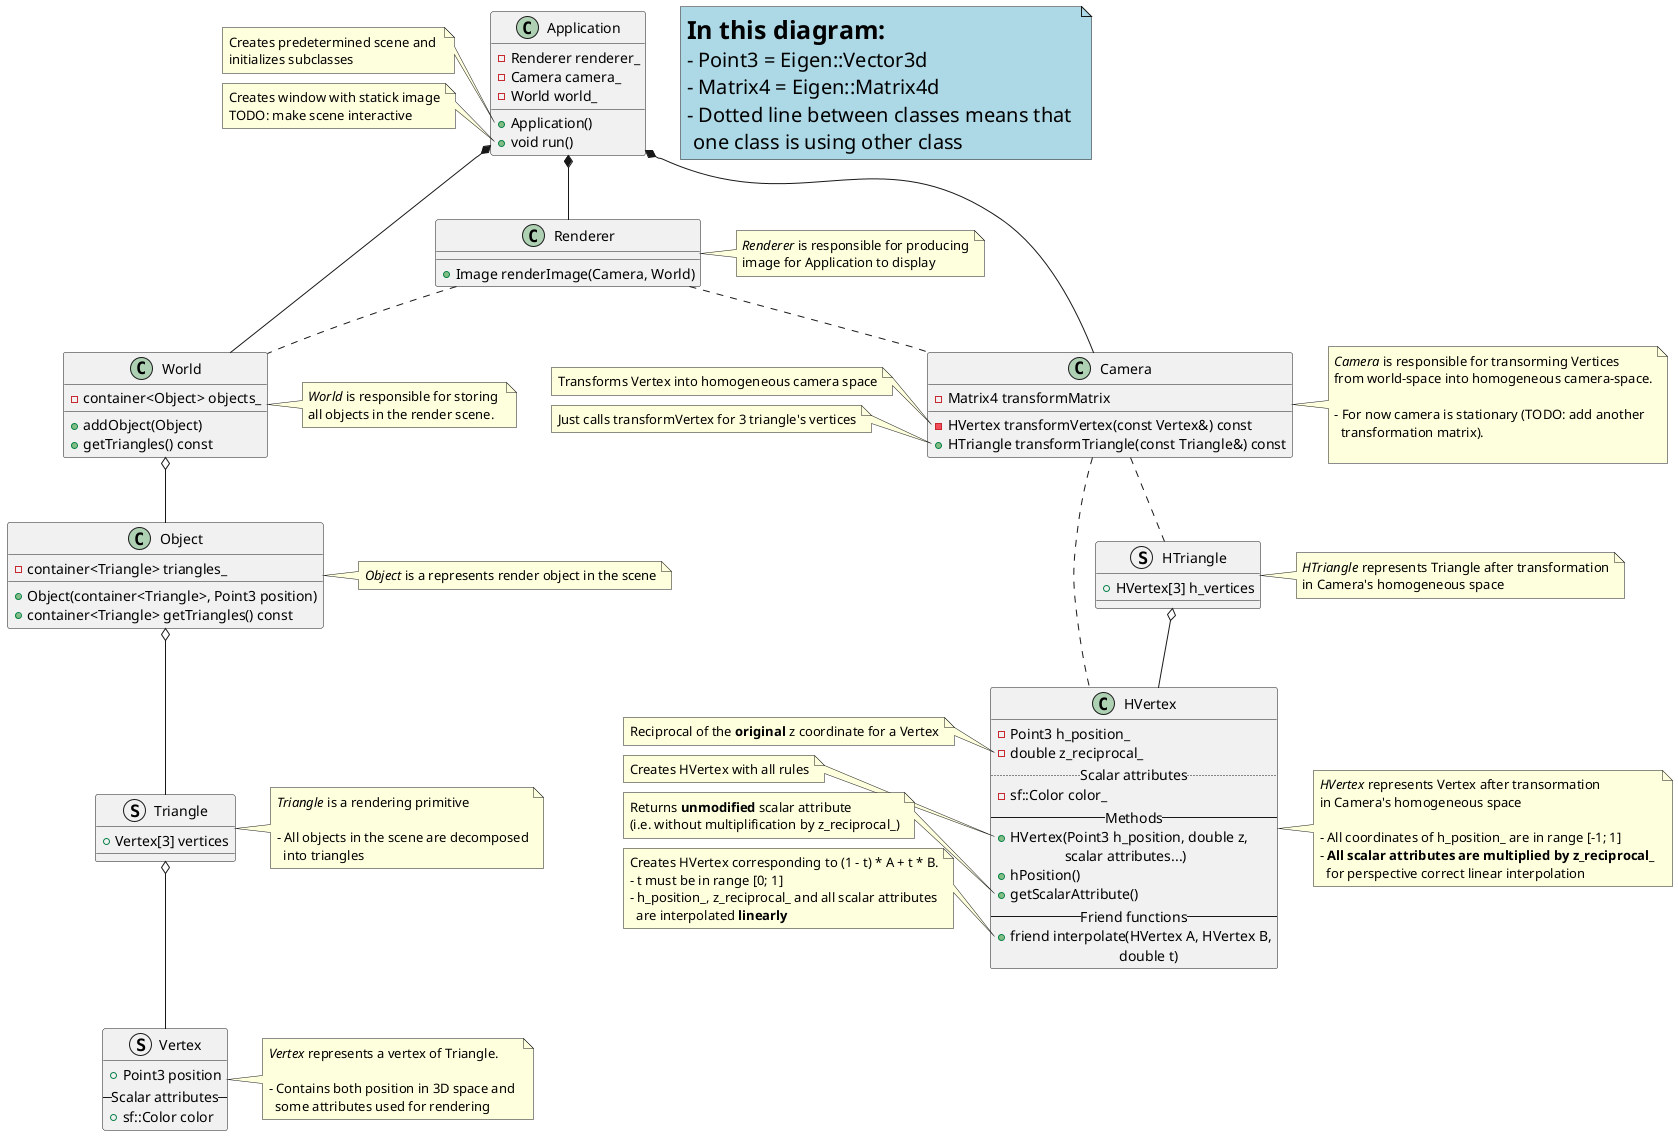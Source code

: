@startuml Class_Diagram

!$s = "<U+0020>"
!$t = $s + $s + $s + $s

' --- Floating notes ---

note as floatingNote #LightBlue
    <b><size::25>In this diagram:
    <size::20>- Point3 = Eigen::Vector3d
    <size::20>- Matrix4 = Eigen::Matrix4d
    <size::20>- Dotted line between classes means that 
      <size::20>one class is using other class
end note

' --- Application ---
class Application {
  + Application()
  + void run()
  - Renderer renderer_
  - Camera camera_
  - World world_
}

note left of Application::Application
  Creates predetermined scene and 
  initializes subclasses
end note

note left of Application::run
  Creates window with statick image
  TODO: make scene interactive
end note

' --- Renderer ---

class Renderer {
  + Image renderImage(Camera, World)
}

note right of Renderer
    <i>Renderer</i> is responsible for producing
    image for Application to display
end note

' --- World ---

class World {
    - container<Object> objects_
    + addObject(Object)
    + getTriangles() const
}

note right of World
    <i>World</i> is responsible for storing 
    all objects in the render scene.
end note

' --- Object ---

class Object {
    + Object(container<Triangle>, Point3 position)
    + container<Triangle> getTriangles() const
    - container<Triangle> triangles_
}

note right 
    <i>Object</i> is a represents render object in the scene
end note


' --- Triangle ---

struct Triangle {
    + Vertex[3] vertices
}

note right of Triangle
  <i>Triangle</i> is a rendering primitive

  - All objects in the scene are decomposed
    into triangles 
end note

' --- Vertex ---

struct Vertex {
    + Point3 position
    -- Scalar attributes --
    + sf::Color color
}

note right of Vertex
    <i>Vertex</i> represents a vertex of Triangle.

    - Contains both position in 3D space and 
      some attributes used for rendering
end note

' --- Camera ---

class Camera {
    - Matrix4 transformMatrix
    - HVertex transformVertex(const Vertex&) const
    + HTriangle transformTriangle(const Triangle&) const
}

note right of Camera
    <i>Camera</i> is responsible for transorming Vertices 
    from world-space into homogeneous camera-space.

    - For now camera is stationary (TODO: add another 
      transformation matrix).

end note

note left of Camera::transformVertex
    Transforms Vertex into homogeneous camera space
end note

note left of Camera::transformTriangle
    Just calls transformVertex for 3 triangle's vertices
end note

' --- HVertex ---

class HVertex {
    - Point3 h_position_
    - double z_reciprocal_
    .. Scalar attributes ..
    - sf::Color color_
    -- Methods --
    + HVertex(Point3 h_position, double z,
    $t $t $t scalar attributes...)
    + hPosition()
    + getScalarAttribute()
    -- Friend functions --
    + friend interpolate(HVertex A, HVertex B,
    $t $t $t $t $t $t double t)
}

note right of HVertex
    <i>HVertex</i> represents Vertex after transormation
    in Camera's homogeneous space

    - All coordinates of h_position_ are in range [-1; 1]
    - <b>All scalar attributes are multiplied by z_reciprocal_</b> 
      for perspective correct linear interpolation
end note

note left of HVertex::z_reciprocal_
    Reciprocal of the <b>original</b> z coordinate for a Vertex
end note

note left of HVertex::HVertex
    Creates HVertex with all rules
end note

note left of HVertex::getScalarAttribute
    Returns <b>unmodified</b> scalar attribute
    (i.e. without multiplification by z_reciprocal_)
end note

note left of HVertex::interpolate
    Creates HVertex corresponding to (1 - t) * A + t * B.
    - t must be in range [0; 1]
    - h_position_, z_reciprocal_ and all scalar attributes
      are interpolated <b>linearly</b>
end note

' --- HTriangle ---

struct HTriangle {
    + HVertex[3] h_vertices
}

note right of HTriangle
    <i>HTriangle</i> represents Triangle after transformation
    in Camera's homogeneous space
end note


' --- Relations ---

Triangle o-- Vertex
Object o-- Triangle
World o-- Object
Camera .. HVertex
Camera .. HTriangle
HTriangle o-- HVertex
Renderer .. World
Renderer .. Camera
Application *-- World
Application *-- Renderer
Application *-- Camera

@enduml
